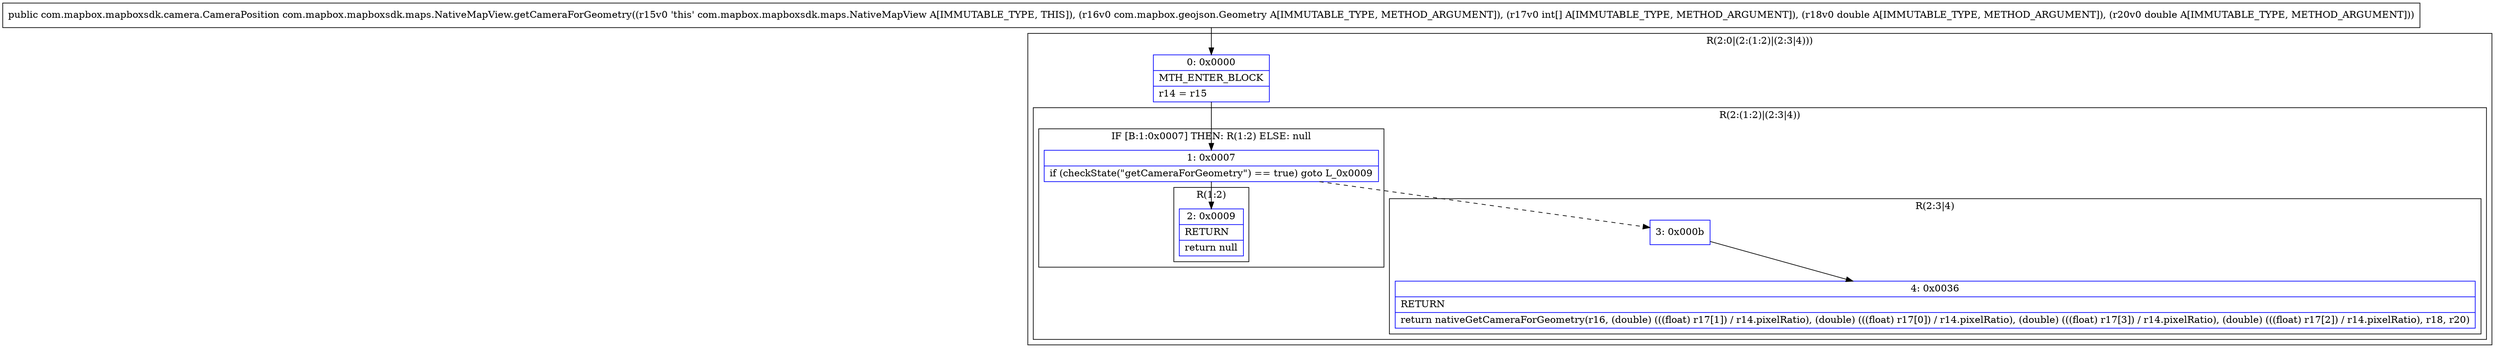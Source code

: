 digraph "CFG forcom.mapbox.mapboxsdk.maps.NativeMapView.getCameraForGeometry(Lcom\/mapbox\/geojson\/Geometry;[IDD)Lcom\/mapbox\/mapboxsdk\/camera\/CameraPosition;" {
subgraph cluster_Region_1315362936 {
label = "R(2:0|(2:(1:2)|(2:3|4)))";
node [shape=record,color=blue];
Node_0 [shape=record,label="{0\:\ 0x0000|MTH_ENTER_BLOCK\l|r14 = r15\l}"];
subgraph cluster_Region_266449818 {
label = "R(2:(1:2)|(2:3|4))";
node [shape=record,color=blue];
subgraph cluster_IfRegion_1477223597 {
label = "IF [B:1:0x0007] THEN: R(1:2) ELSE: null";
node [shape=record,color=blue];
Node_1 [shape=record,label="{1\:\ 0x0007|if (checkState(\"getCameraForGeometry\") == true) goto L_0x0009\l}"];
subgraph cluster_Region_1095544566 {
label = "R(1:2)";
node [shape=record,color=blue];
Node_2 [shape=record,label="{2\:\ 0x0009|RETURN\l|return null\l}"];
}
}
subgraph cluster_Region_957422527 {
label = "R(2:3|4)";
node [shape=record,color=blue];
Node_3 [shape=record,label="{3\:\ 0x000b}"];
Node_4 [shape=record,label="{4\:\ 0x0036|RETURN\l|return nativeGetCameraForGeometry(r16, (double) (((float) r17[1]) \/ r14.pixelRatio), (double) (((float) r17[0]) \/ r14.pixelRatio), (double) (((float) r17[3]) \/ r14.pixelRatio), (double) (((float) r17[2]) \/ r14.pixelRatio), r18, r20)\l}"];
}
}
}
MethodNode[shape=record,label="{public com.mapbox.mapboxsdk.camera.CameraPosition com.mapbox.mapboxsdk.maps.NativeMapView.getCameraForGeometry((r15v0 'this' com.mapbox.mapboxsdk.maps.NativeMapView A[IMMUTABLE_TYPE, THIS]), (r16v0 com.mapbox.geojson.Geometry A[IMMUTABLE_TYPE, METHOD_ARGUMENT]), (r17v0 int[] A[IMMUTABLE_TYPE, METHOD_ARGUMENT]), (r18v0 double A[IMMUTABLE_TYPE, METHOD_ARGUMENT]), (r20v0 double A[IMMUTABLE_TYPE, METHOD_ARGUMENT])) }"];
MethodNode -> Node_0;
Node_0 -> Node_1;
Node_1 -> Node_2;
Node_1 -> Node_3[style=dashed];
Node_3 -> Node_4;
}

